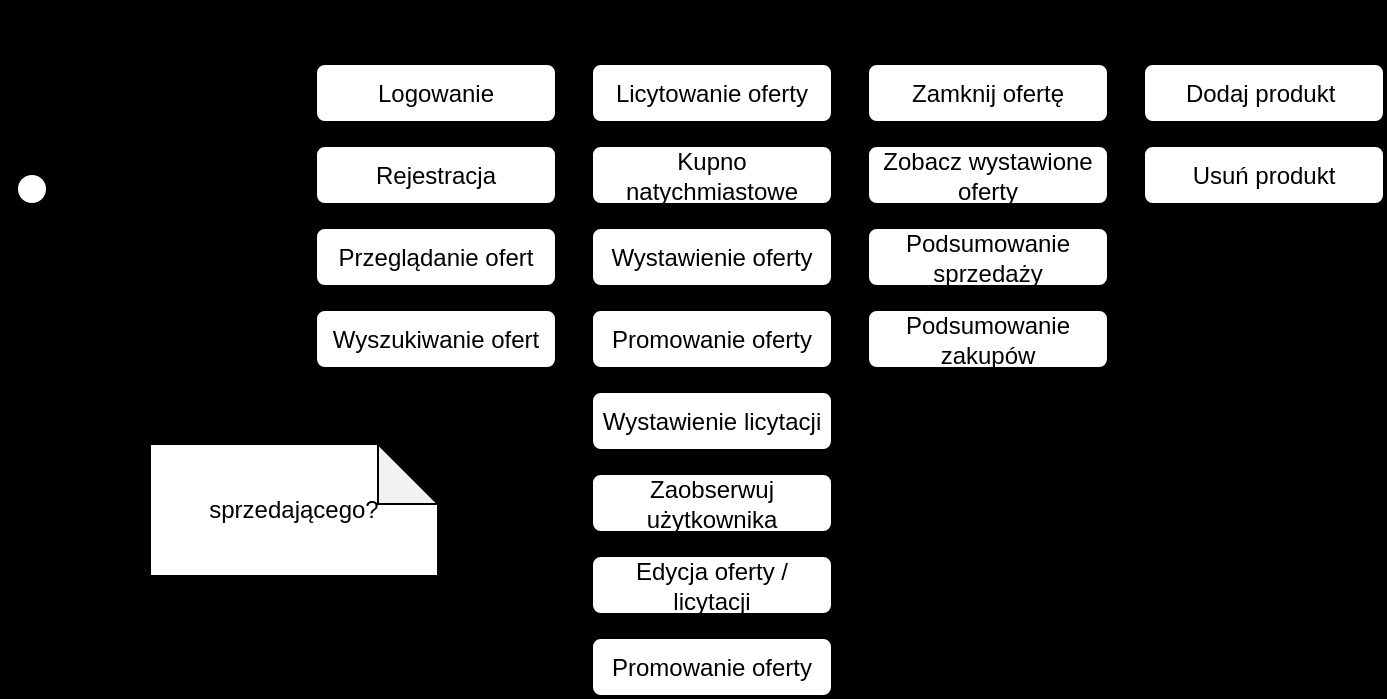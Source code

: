 <mxfile version="14.6.11" type="github">
  <diagram id="6a731a19-8d31-9384-78a2-239565b7b9f0" name="Page-1">
    <mxGraphModel dx="1209" dy="689" grid="0" gridSize="10" guides="1" tooltips="1" connect="1" arrows="1" fold="1" page="1" pageScale="1" pageWidth="1169" pageHeight="827" background="#000000" math="0" shadow="0">
      <root>
        <mxCell id="0" />
        <mxCell id="1" parent="0" />
        <mxCell id="Rlo3ftVfiGXAXxwy3TCN-1" value="Actor" style="shape=umlActor;verticalLabelPosition=bottom;verticalAlign=top;html=1;outlineConnect=0;" vertex="1" parent="1">
          <mxGeometry x="210" y="300" width="30" height="60" as="geometry" />
        </mxCell>
        <mxCell id="Rlo3ftVfiGXAXxwy3TCN-3" value="Logowanie" style="rounded=1;whiteSpace=wrap;html=1;" vertex="1" parent="1">
          <mxGeometry x="367" y="245" width="120" height="29" as="geometry" />
        </mxCell>
        <mxCell id="Rlo3ftVfiGXAXxwy3TCN-4" value="Rejestracja" style="rounded=1;whiteSpace=wrap;html=1;" vertex="1" parent="1">
          <mxGeometry x="367" y="286" width="120" height="29" as="geometry" />
        </mxCell>
        <mxCell id="Rlo3ftVfiGXAXxwy3TCN-5" value="Przeglądanie ofert" style="rounded=1;whiteSpace=wrap;html=1;" vertex="1" parent="1">
          <mxGeometry x="367" y="327" width="120" height="29" as="geometry" />
        </mxCell>
        <mxCell id="Rlo3ftVfiGXAXxwy3TCN-6" value="Wyszukiwanie ofert" style="rounded=1;whiteSpace=wrap;html=1;" vertex="1" parent="1">
          <mxGeometry x="367" y="368" width="120" height="29" as="geometry" />
        </mxCell>
        <mxCell id="Rlo3ftVfiGXAXxwy3TCN-7" value="Licytowanie oferty" style="rounded=1;whiteSpace=wrap;html=1;" vertex="1" parent="1">
          <mxGeometry x="505" y="245" width="120" height="29" as="geometry" />
        </mxCell>
        <mxCell id="Rlo3ftVfiGXAXxwy3TCN-8" value="Kupno natychmiastowe" style="rounded=1;whiteSpace=wrap;html=1;" vertex="1" parent="1">
          <mxGeometry x="505" y="286" width="120" height="29" as="geometry" />
        </mxCell>
        <mxCell id="Rlo3ftVfiGXAXxwy3TCN-9" value="Wystawienie oferty" style="rounded=1;whiteSpace=wrap;html=1;" vertex="1" parent="1">
          <mxGeometry x="505" y="327" width="120" height="29" as="geometry" />
        </mxCell>
        <mxCell id="Rlo3ftVfiGXAXxwy3TCN-10" value="Promowanie oferty" style="rounded=1;whiteSpace=wrap;html=1;" vertex="1" parent="1">
          <mxGeometry x="505" y="368" width="120" height="29" as="geometry" />
        </mxCell>
        <mxCell id="Rlo3ftVfiGXAXxwy3TCN-11" value="Wystawienie licytacji" style="rounded=1;whiteSpace=wrap;html=1;" vertex="1" parent="1">
          <mxGeometry x="505" y="409" width="120" height="29" as="geometry" />
        </mxCell>
        <mxCell id="Rlo3ftVfiGXAXxwy3TCN-12" value="Zaobserwuj użytkownika" style="rounded=1;whiteSpace=wrap;html=1;" vertex="1" parent="1">
          <mxGeometry x="505" y="450" width="120" height="29" as="geometry" />
        </mxCell>
        <mxCell id="Rlo3ftVfiGXAXxwy3TCN-17" style="edgeStyle=orthogonalEdgeStyle;rounded=0;orthogonalLoop=1;jettySize=auto;html=1;exitX=0;exitY=0;exitDx=144;exitDy=30;exitPerimeter=0;entryX=0;entryY=0.5;entryDx=0;entryDy=0;" edge="1" parent="1" source="Rlo3ftVfiGXAXxwy3TCN-13" target="Rlo3ftVfiGXAXxwy3TCN-12">
          <mxGeometry relative="1" as="geometry" />
        </mxCell>
        <mxCell id="Rlo3ftVfiGXAXxwy3TCN-13" value="sprzedającego?" style="shape=note;whiteSpace=wrap;html=1;backgroundOutline=1;darkOpacity=0.05;" vertex="1" parent="1">
          <mxGeometry x="284" y="435" width="144" height="66" as="geometry" />
        </mxCell>
        <mxCell id="Rlo3ftVfiGXAXxwy3TCN-15" value="Edycja oferty / licytacji" style="rounded=1;whiteSpace=wrap;html=1;" vertex="1" parent="1">
          <mxGeometry x="505" y="491" width="120" height="29" as="geometry" />
        </mxCell>
        <mxCell id="Rlo3ftVfiGXAXxwy3TCN-16" value="Promowanie oferty" style="rounded=1;whiteSpace=wrap;html=1;" vertex="1" parent="1">
          <mxGeometry x="505" y="532" width="120" height="29" as="geometry" />
        </mxCell>
        <mxCell id="Rlo3ftVfiGXAXxwy3TCN-18" value="Zamknij ofertę" style="rounded=1;whiteSpace=wrap;html=1;" vertex="1" parent="1">
          <mxGeometry x="643" y="245" width="120" height="29" as="geometry" />
        </mxCell>
        <mxCell id="Rlo3ftVfiGXAXxwy3TCN-19" value="Zobacz wystawione oferty" style="rounded=1;whiteSpace=wrap;html=1;" vertex="1" parent="1">
          <mxGeometry x="643" y="286" width="120" height="29" as="geometry" />
        </mxCell>
        <mxCell id="Rlo3ftVfiGXAXxwy3TCN-20" value="Podsumowanie sprzedaży" style="rounded=1;whiteSpace=wrap;html=1;" vertex="1" parent="1">
          <mxGeometry x="643" y="327" width="120" height="29" as="geometry" />
        </mxCell>
        <mxCell id="Rlo3ftVfiGXAXxwy3TCN-21" value="Podsumowanie zakupów" style="rounded=1;whiteSpace=wrap;html=1;" vertex="1" parent="1">
          <mxGeometry x="643" y="368" width="120" height="29" as="geometry" />
        </mxCell>
        <mxCell id="Rlo3ftVfiGXAXxwy3TCN-22" value="Dodaj produkt&amp;nbsp;" style="rounded=1;whiteSpace=wrap;html=1;" vertex="1" parent="1">
          <mxGeometry x="781" y="245" width="120" height="29" as="geometry" />
        </mxCell>
        <mxCell id="Rlo3ftVfiGXAXxwy3TCN-23" value="Usuń produkt" style="rounded=1;whiteSpace=wrap;html=1;" vertex="1" parent="1">
          <mxGeometry x="781" y="286" width="120" height="29" as="geometry" />
        </mxCell>
        <mxCell id="Rlo3ftVfiGXAXxwy3TCN-26" value="Koszyk" style="text;html=1;strokeColor=none;fillColor=none;align=center;verticalAlign=middle;whiteSpace=wrap;rounded=0;" vertex="1" parent="1">
          <mxGeometry x="821" y="213" width="40" height="20" as="geometry" />
        </mxCell>
      </root>
    </mxGraphModel>
  </diagram>
</mxfile>
